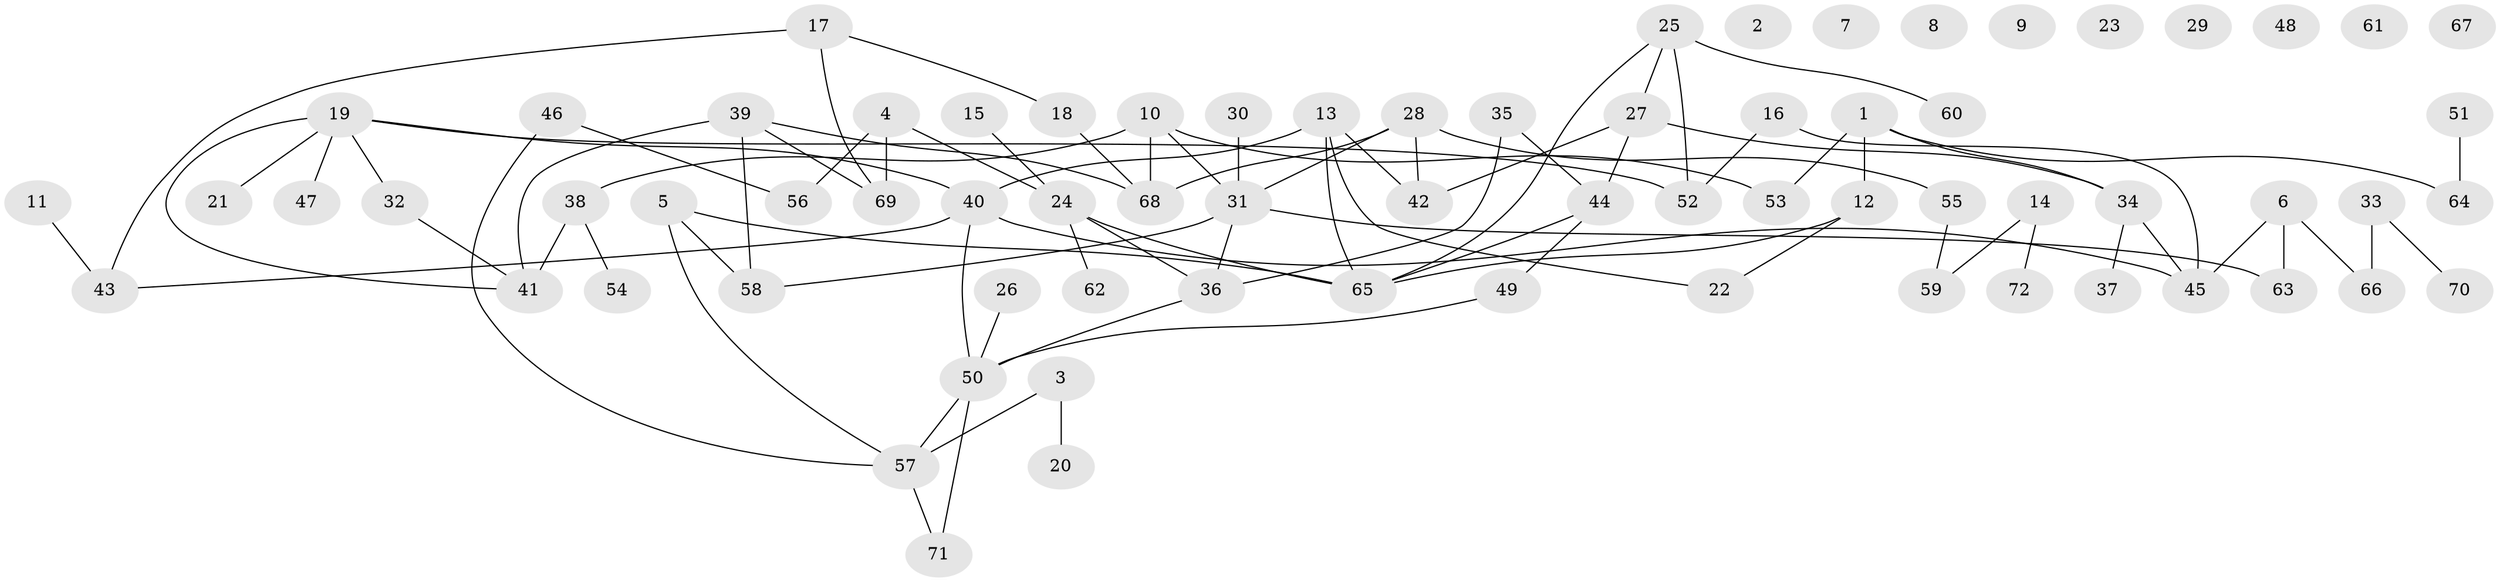 // Generated by graph-tools (version 1.1) at 2025/25/03/09/25 03:25:18]
// undirected, 72 vertices, 87 edges
graph export_dot {
graph [start="1"]
  node [color=gray90,style=filled];
  1;
  2;
  3;
  4;
  5;
  6;
  7;
  8;
  9;
  10;
  11;
  12;
  13;
  14;
  15;
  16;
  17;
  18;
  19;
  20;
  21;
  22;
  23;
  24;
  25;
  26;
  27;
  28;
  29;
  30;
  31;
  32;
  33;
  34;
  35;
  36;
  37;
  38;
  39;
  40;
  41;
  42;
  43;
  44;
  45;
  46;
  47;
  48;
  49;
  50;
  51;
  52;
  53;
  54;
  55;
  56;
  57;
  58;
  59;
  60;
  61;
  62;
  63;
  64;
  65;
  66;
  67;
  68;
  69;
  70;
  71;
  72;
  1 -- 12;
  1 -- 34;
  1 -- 53;
  1 -- 64;
  3 -- 20;
  3 -- 57;
  4 -- 24;
  4 -- 56;
  4 -- 69;
  5 -- 57;
  5 -- 58;
  5 -- 65;
  6 -- 45;
  6 -- 63;
  6 -- 66;
  10 -- 31;
  10 -- 38;
  10 -- 53;
  10 -- 68;
  11 -- 43;
  12 -- 22;
  12 -- 65;
  13 -- 22;
  13 -- 40;
  13 -- 42;
  13 -- 65;
  14 -- 59;
  14 -- 72;
  15 -- 24;
  16 -- 45;
  16 -- 52;
  17 -- 18;
  17 -- 43;
  17 -- 69;
  18 -- 68;
  19 -- 21;
  19 -- 32;
  19 -- 40;
  19 -- 41;
  19 -- 47;
  19 -- 52;
  24 -- 36;
  24 -- 62;
  24 -- 65;
  25 -- 27;
  25 -- 52;
  25 -- 60;
  25 -- 65;
  26 -- 50;
  27 -- 34;
  27 -- 42;
  27 -- 44;
  28 -- 31;
  28 -- 42;
  28 -- 55;
  28 -- 68;
  30 -- 31;
  31 -- 36;
  31 -- 58;
  31 -- 63;
  32 -- 41;
  33 -- 66;
  33 -- 70;
  34 -- 37;
  34 -- 45;
  35 -- 36;
  35 -- 44;
  36 -- 50;
  38 -- 41;
  38 -- 54;
  39 -- 41;
  39 -- 58;
  39 -- 68;
  39 -- 69;
  40 -- 43;
  40 -- 45;
  40 -- 50;
  44 -- 49;
  44 -- 65;
  46 -- 56;
  46 -- 57;
  49 -- 50;
  50 -- 57;
  50 -- 71;
  51 -- 64;
  55 -- 59;
  57 -- 71;
}
